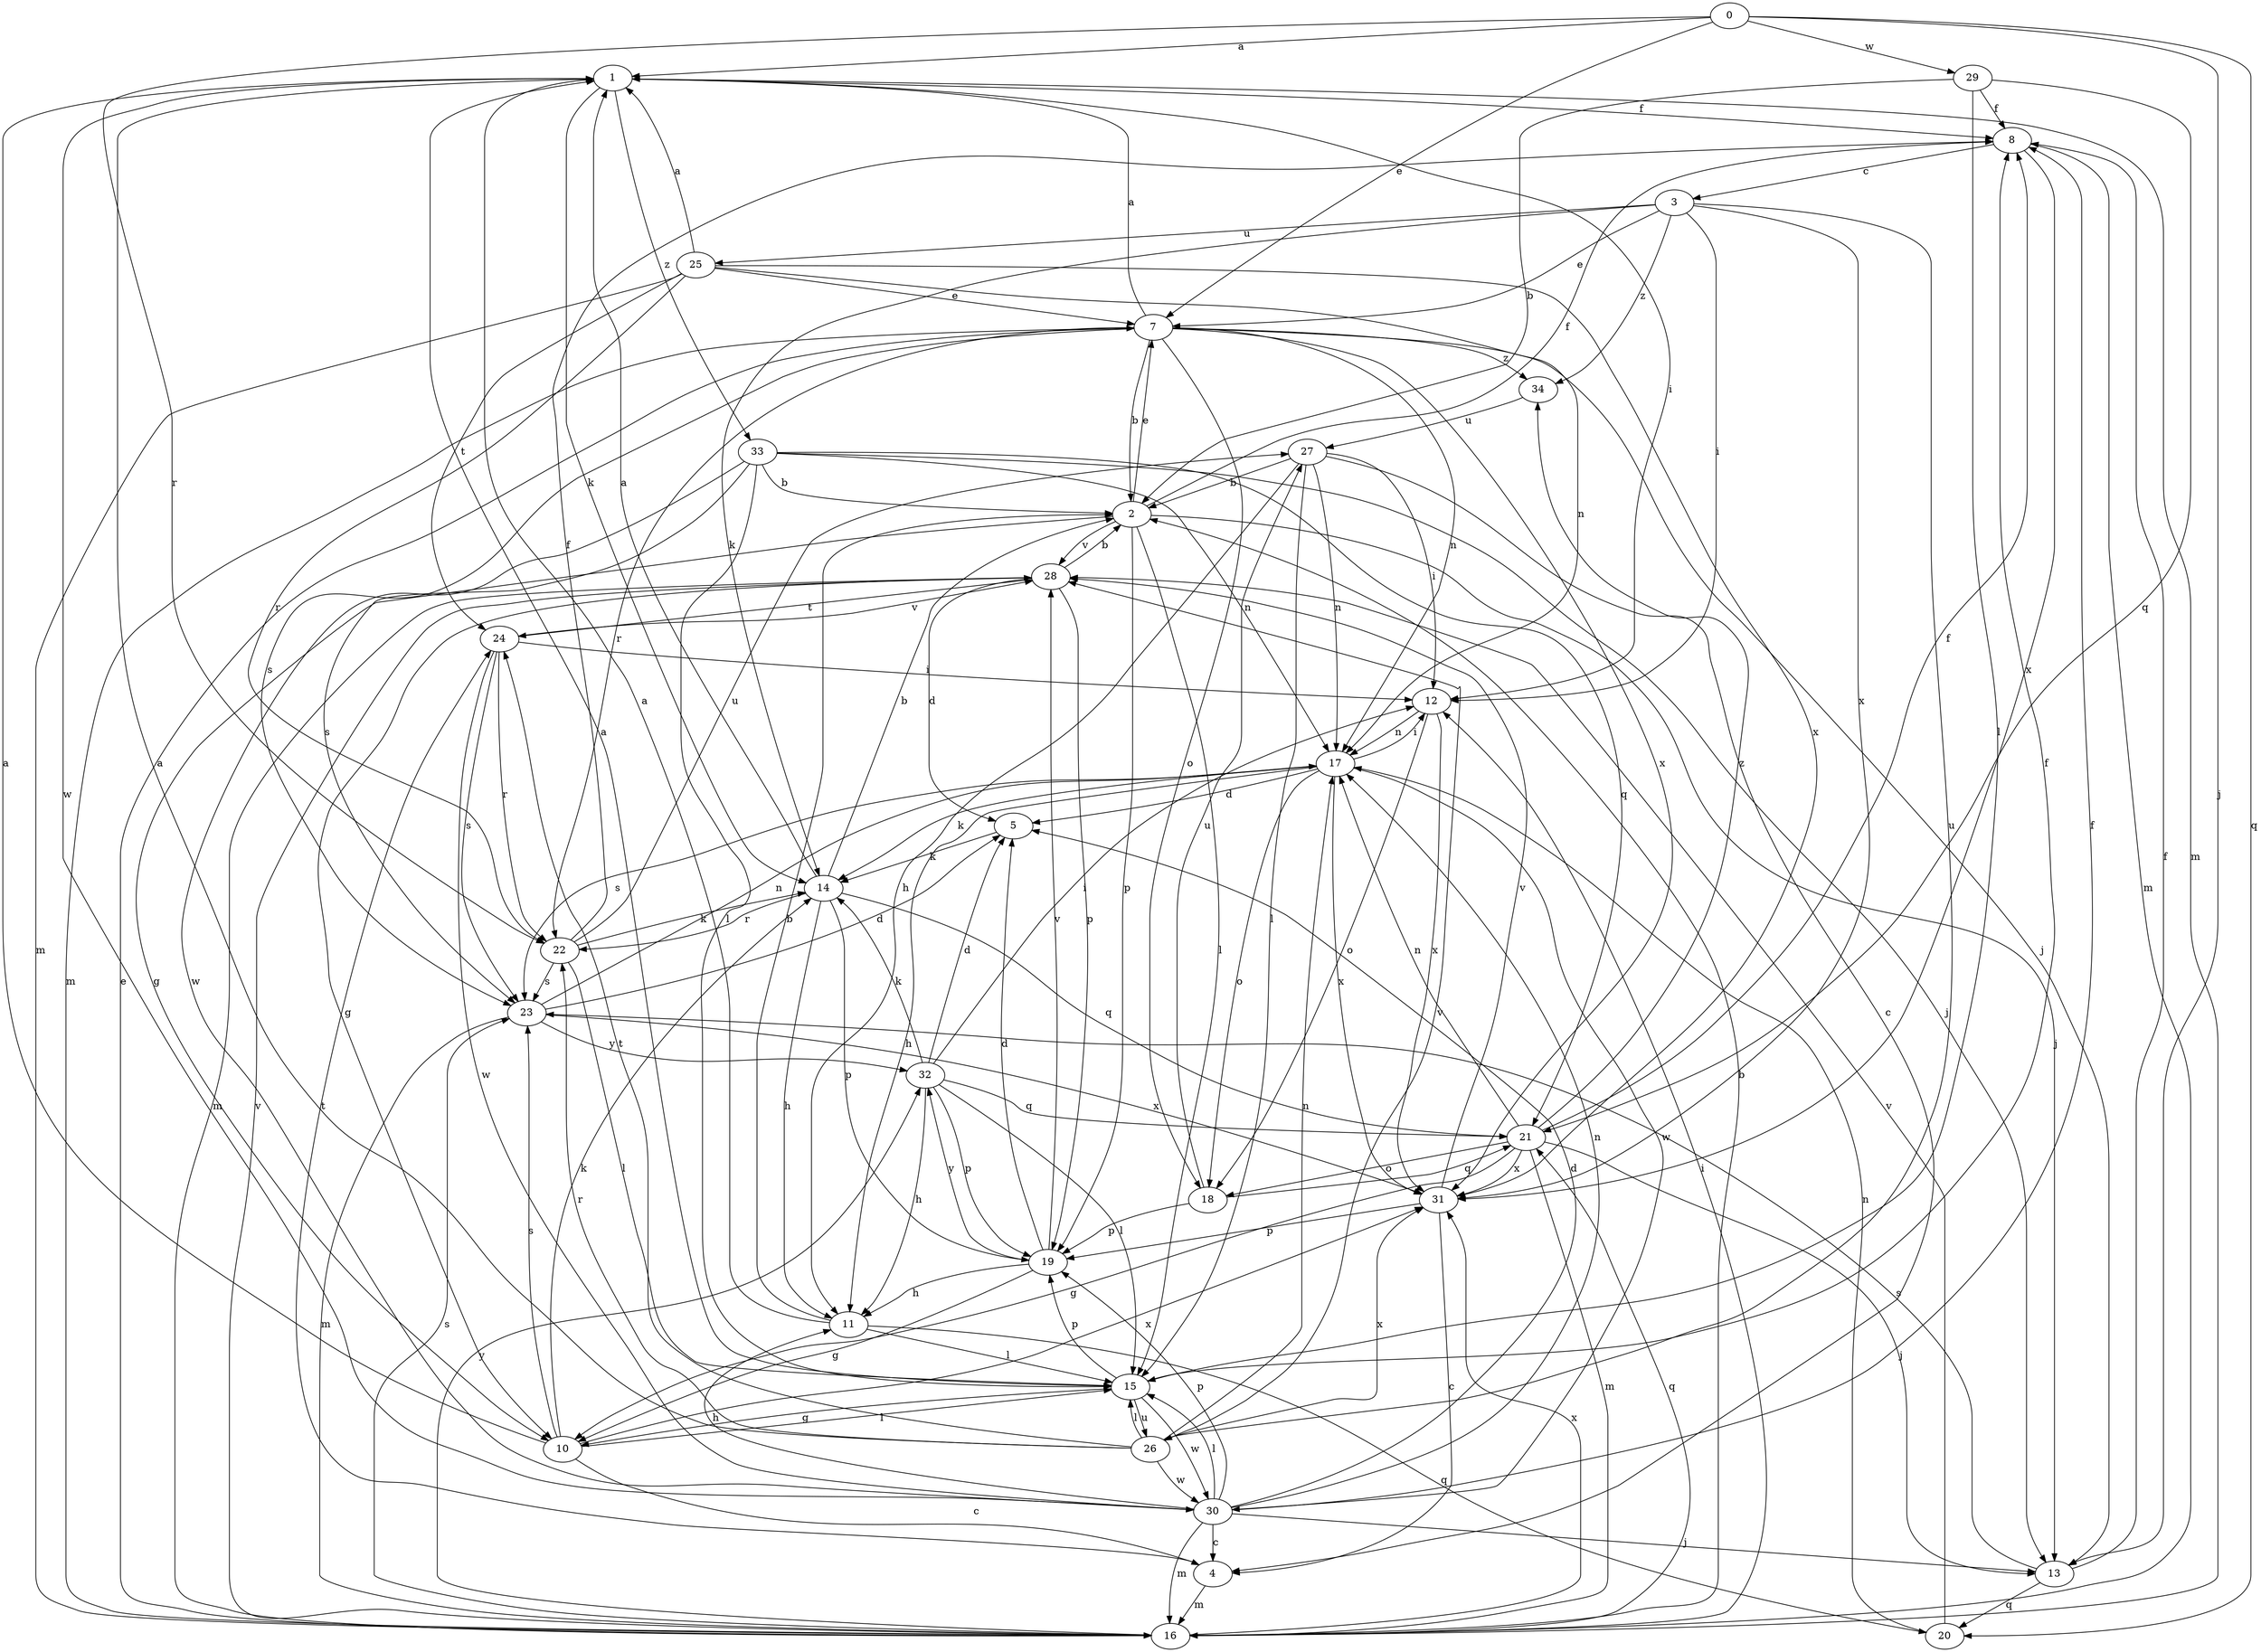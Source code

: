 strict digraph  {
0;
1;
2;
3;
4;
5;
7;
8;
10;
11;
12;
13;
14;
15;
16;
17;
18;
19;
20;
21;
22;
23;
24;
25;
26;
27;
28;
29;
30;
31;
32;
33;
34;
0 -> 1  [label=a];
0 -> 7  [label=e];
0 -> 13  [label=j];
0 -> 20  [label=q];
0 -> 22  [label=r];
0 -> 29  [label=w];
1 -> 8  [label=f];
1 -> 12  [label=i];
1 -> 14  [label=k];
1 -> 16  [label=m];
1 -> 30  [label=w];
1 -> 33  [label=z];
2 -> 7  [label=e];
2 -> 8  [label=f];
2 -> 10  [label=g];
2 -> 13  [label=j];
2 -> 15  [label=l];
2 -> 19  [label=p];
2 -> 28  [label=v];
3 -> 7  [label=e];
3 -> 12  [label=i];
3 -> 14  [label=k];
3 -> 25  [label=u];
3 -> 26  [label=u];
3 -> 31  [label=x];
3 -> 34  [label=z];
4 -> 16  [label=m];
4 -> 24  [label=t];
5 -> 14  [label=k];
7 -> 1  [label=a];
7 -> 2  [label=b];
7 -> 13  [label=j];
7 -> 16  [label=m];
7 -> 17  [label=n];
7 -> 18  [label=o];
7 -> 22  [label=r];
7 -> 23  [label=s];
7 -> 31  [label=x];
7 -> 34  [label=z];
8 -> 3  [label=c];
8 -> 16  [label=m];
8 -> 31  [label=x];
10 -> 1  [label=a];
10 -> 4  [label=c];
10 -> 14  [label=k];
10 -> 15  [label=l];
10 -> 23  [label=s];
10 -> 31  [label=x];
11 -> 1  [label=a];
11 -> 2  [label=b];
11 -> 15  [label=l];
11 -> 20  [label=q];
12 -> 17  [label=n];
12 -> 18  [label=o];
12 -> 31  [label=x];
13 -> 8  [label=f];
13 -> 20  [label=q];
13 -> 23  [label=s];
14 -> 1  [label=a];
14 -> 2  [label=b];
14 -> 11  [label=h];
14 -> 19  [label=p];
14 -> 21  [label=q];
14 -> 22  [label=r];
15 -> 1  [label=a];
15 -> 8  [label=f];
15 -> 10  [label=g];
15 -> 19  [label=p];
15 -> 26  [label=u];
15 -> 30  [label=w];
16 -> 2  [label=b];
16 -> 7  [label=e];
16 -> 12  [label=i];
16 -> 21  [label=q];
16 -> 23  [label=s];
16 -> 28  [label=v];
16 -> 31  [label=x];
16 -> 32  [label=y];
17 -> 5  [label=d];
17 -> 11  [label=h];
17 -> 12  [label=i];
17 -> 14  [label=k];
17 -> 18  [label=o];
17 -> 23  [label=s];
17 -> 30  [label=w];
17 -> 31  [label=x];
18 -> 19  [label=p];
18 -> 21  [label=q];
18 -> 27  [label=u];
19 -> 5  [label=d];
19 -> 10  [label=g];
19 -> 11  [label=h];
19 -> 28  [label=v];
19 -> 32  [label=y];
20 -> 17  [label=n];
20 -> 28  [label=v];
21 -> 8  [label=f];
21 -> 10  [label=g];
21 -> 13  [label=j];
21 -> 16  [label=m];
21 -> 17  [label=n];
21 -> 18  [label=o];
21 -> 31  [label=x];
21 -> 34  [label=z];
22 -> 8  [label=f];
22 -> 14  [label=k];
22 -> 15  [label=l];
22 -> 23  [label=s];
22 -> 27  [label=u];
23 -> 5  [label=d];
23 -> 16  [label=m];
23 -> 17  [label=n];
23 -> 31  [label=x];
23 -> 32  [label=y];
24 -> 12  [label=i];
24 -> 22  [label=r];
24 -> 23  [label=s];
24 -> 28  [label=v];
24 -> 30  [label=w];
25 -> 1  [label=a];
25 -> 7  [label=e];
25 -> 16  [label=m];
25 -> 17  [label=n];
25 -> 22  [label=r];
25 -> 24  [label=t];
25 -> 31  [label=x];
26 -> 1  [label=a];
26 -> 15  [label=l];
26 -> 17  [label=n];
26 -> 22  [label=r];
26 -> 24  [label=t];
26 -> 28  [label=v];
26 -> 30  [label=w];
26 -> 31  [label=x];
27 -> 2  [label=b];
27 -> 4  [label=c];
27 -> 11  [label=h];
27 -> 12  [label=i];
27 -> 15  [label=l];
27 -> 17  [label=n];
28 -> 2  [label=b];
28 -> 5  [label=d];
28 -> 10  [label=g];
28 -> 16  [label=m];
28 -> 19  [label=p];
28 -> 24  [label=t];
29 -> 2  [label=b];
29 -> 8  [label=f];
29 -> 15  [label=l];
29 -> 21  [label=q];
30 -> 4  [label=c];
30 -> 5  [label=d];
30 -> 8  [label=f];
30 -> 11  [label=h];
30 -> 13  [label=j];
30 -> 15  [label=l];
30 -> 16  [label=m];
30 -> 17  [label=n];
30 -> 19  [label=p];
31 -> 4  [label=c];
31 -> 19  [label=p];
31 -> 28  [label=v];
32 -> 5  [label=d];
32 -> 11  [label=h];
32 -> 12  [label=i];
32 -> 14  [label=k];
32 -> 15  [label=l];
32 -> 19  [label=p];
32 -> 21  [label=q];
33 -> 2  [label=b];
33 -> 13  [label=j];
33 -> 15  [label=l];
33 -> 17  [label=n];
33 -> 21  [label=q];
33 -> 23  [label=s];
33 -> 30  [label=w];
34 -> 27  [label=u];
}
